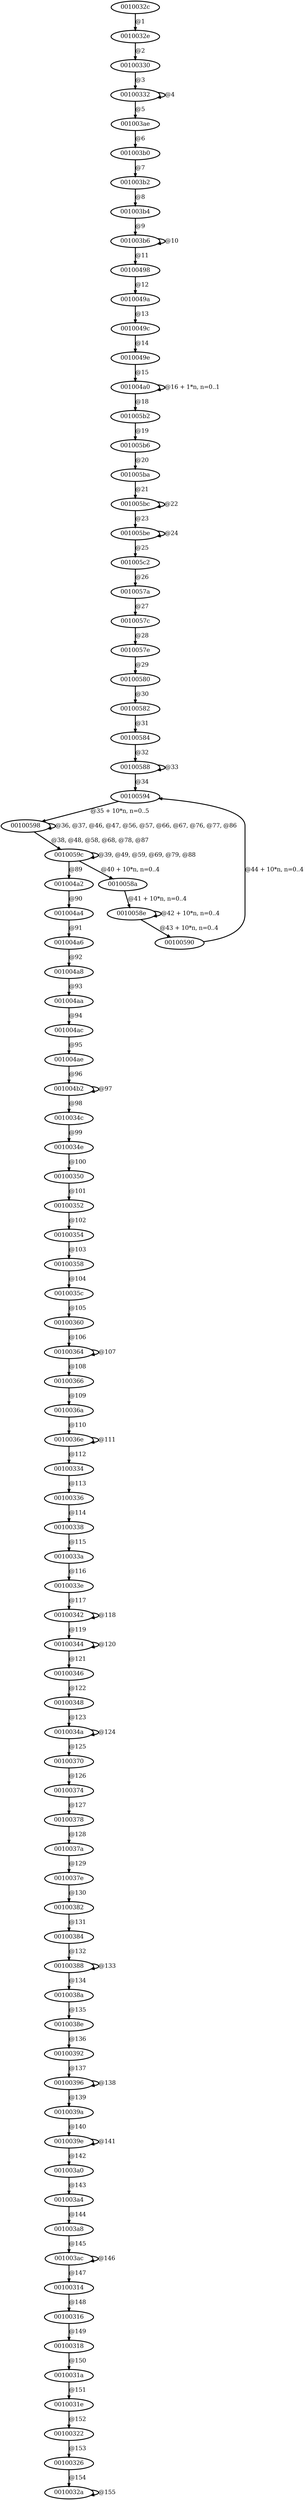 digraph G {
        node [style=rounded, penwidth=3, fontsize=20, shape=oval];
        "0010032c" -> "0010032e" [label="@1", color=black,arrowsize=1,style=bold,penwidth=3,fontsize=20];
"0010032e" -> "00100330" [label="@2", color=black,arrowsize=1,style=bold,penwidth=3,fontsize=20];
"00100330" -> "00100332" [label="@3", color=black,arrowsize=1,style=bold,penwidth=3,fontsize=20];
"00100332" -> "00100332" [label="@4", color=black,arrowsize=1,style=bold,penwidth=3,fontsize=20];
"00100332" -> "001003ae" [label="@5", color=black,arrowsize=1,style=bold,penwidth=3,fontsize=20];
"001003ae" -> "001003b0" [label="@6", color=black,arrowsize=1,style=bold,penwidth=3,fontsize=20];
"001003b0" -> "001003b2" [label="@7", color=black,arrowsize=1,style=bold,penwidth=3,fontsize=20];
"001003b2" -> "001003b4" [label="@8", color=black,arrowsize=1,style=bold,penwidth=3,fontsize=20];
"001003b4" -> "001003b6" [label="@9", color=black,arrowsize=1,style=bold,penwidth=3,fontsize=20];
"001003b6" -> "001003b6" [label="@10", color=black,arrowsize=1,style=bold,penwidth=3,fontsize=20];
"001003b6" -> "00100498" [label="@11", color=black,arrowsize=1,style=bold,penwidth=3,fontsize=20];
"00100498" -> "0010049a" [label="@12", color=black,arrowsize=1,style=bold,penwidth=3,fontsize=20];
"0010049a" -> "0010049c" [label="@13", color=black,arrowsize=1,style=bold,penwidth=3,fontsize=20];
"0010049c" -> "0010049e" [label="@14", color=black,arrowsize=1,style=bold,penwidth=3,fontsize=20];
"0010049e" -> "001004a0" [label="@15", color=black,arrowsize=1,style=bold,penwidth=3,fontsize=20];
"001004a0" -> "001004a0" [label="@16 + 1*n, n=0..1", color=black,arrowsize=1,style=bold,penwidth=3,fontsize=20];
"001004a0" -> "001005b2" [label="@18", color=black,arrowsize=1,style=bold,penwidth=3,fontsize=20];
"001005b2" -> "001005b6" [label="@19", color=black,arrowsize=1,style=bold,penwidth=3,fontsize=20];
"001005b6" -> "001005ba" [label="@20", color=black,arrowsize=1,style=bold,penwidth=3,fontsize=20];
"001005ba" -> "001005bc" [label="@21", color=black,arrowsize=1,style=bold,penwidth=3,fontsize=20];
"001005bc" -> "001005bc" [label="@22", color=black,arrowsize=1,style=bold,penwidth=3,fontsize=20];
"001005bc" -> "001005be" [label="@23", color=black,arrowsize=1,style=bold,penwidth=3,fontsize=20];
"001005be" -> "001005be" [label="@24", color=black,arrowsize=1,style=bold,penwidth=3,fontsize=20];
"001005be" -> "001005c2" [label="@25", color=black,arrowsize=1,style=bold,penwidth=3,fontsize=20];
"001005c2" -> "0010057a" [label="@26", color=black,arrowsize=1,style=bold,penwidth=3,fontsize=20];
"0010057a" -> "0010057c" [label="@27", color=black,arrowsize=1,style=bold,penwidth=3,fontsize=20];
"0010057c" -> "0010057e" [label="@28", color=black,arrowsize=1,style=bold,penwidth=3,fontsize=20];
"0010057e" -> "00100580" [label="@29", color=black,arrowsize=1,style=bold,penwidth=3,fontsize=20];
"00100580" -> "00100582" [label="@30", color=black,arrowsize=1,style=bold,penwidth=3,fontsize=20];
"00100582" -> "00100584" [label="@31", color=black,arrowsize=1,style=bold,penwidth=3,fontsize=20];
"00100584" -> "00100588" [label="@32", color=black,arrowsize=1,style=bold,penwidth=3,fontsize=20];
"00100588" -> "00100588" [label="@33", color=black,arrowsize=1,style=bold,penwidth=3,fontsize=20];
"00100588" -> "00100594" [label="@34", color=black,arrowsize=1,style=bold,penwidth=3,fontsize=20];
"00100594" -> "00100598" [label="@35 + 10*n, n=0..5", color=black,arrowsize=1,style=bold,penwidth=3,fontsize=20];
"00100598" -> "00100598" [label="@36, @37, @46, @47, @56, @57, @66, @67, @76, @77, @86", color=black,arrowsize=1,style=bold,penwidth=3,fontsize=20];
"00100598" -> "0010059c" [label="@38, @48, @58, @68, @78, @87", color=black,arrowsize=1,style=bold,penwidth=3,fontsize=20];
"0010059c" -> "0010059c" [label="@39, @49, @59, @69, @79, @88", color=black,arrowsize=1,style=bold,penwidth=3,fontsize=20];
"0010059c" -> "0010058a" [label="@40 + 10*n, n=0..4", color=black,arrowsize=1,style=bold,penwidth=3,fontsize=20];
"0010058a" -> "0010058e" [label="@41 + 10*n, n=0..4", color=black,arrowsize=1,style=bold,penwidth=3,fontsize=20];
"0010058e" -> "0010058e" [label="@42 + 10*n, n=0..4", color=black,arrowsize=1,style=bold,penwidth=3,fontsize=20];
"0010058e" -> "00100590" [label="@43 + 10*n, n=0..4", color=black,arrowsize=1,style=bold,penwidth=3,fontsize=20];
"00100590" -> "00100594" [label="@44 + 10*n, n=0..4", color=black,arrowsize=1,style=bold,penwidth=3,fontsize=20];
"0010059c" -> "001004a2" [label="@89", color=black,arrowsize=1,style=bold,penwidth=3,fontsize=20];
"001004a2" -> "001004a4" [label="@90", color=black,arrowsize=1,style=bold,penwidth=3,fontsize=20];
"001004a4" -> "001004a6" [label="@91", color=black,arrowsize=1,style=bold,penwidth=3,fontsize=20];
"001004a6" -> "001004a8" [label="@92", color=black,arrowsize=1,style=bold,penwidth=3,fontsize=20];
"001004a8" -> "001004aa" [label="@93", color=black,arrowsize=1,style=bold,penwidth=3,fontsize=20];
"001004aa" -> "001004ac" [label="@94", color=black,arrowsize=1,style=bold,penwidth=3,fontsize=20];
"001004ac" -> "001004ae" [label="@95", color=black,arrowsize=1,style=bold,penwidth=3,fontsize=20];
"001004ae" -> "001004b2" [label="@96", color=black,arrowsize=1,style=bold,penwidth=3,fontsize=20];
"001004b2" -> "001004b2" [label="@97", color=black,arrowsize=1,style=bold,penwidth=3,fontsize=20];
"001004b2" -> "0010034c" [label="@98", color=black,arrowsize=1,style=bold,penwidth=3,fontsize=20];
"0010034c" -> "0010034e" [label="@99", color=black,arrowsize=1,style=bold,penwidth=3,fontsize=20];
"0010034e" -> "00100350" [label="@100", color=black,arrowsize=1,style=bold,penwidth=3,fontsize=20];
"00100350" -> "00100352" [label="@101", color=black,arrowsize=1,style=bold,penwidth=3,fontsize=20];
"00100352" -> "00100354" [label="@102", color=black,arrowsize=1,style=bold,penwidth=3,fontsize=20];
"00100354" -> "00100358" [label="@103", color=black,arrowsize=1,style=bold,penwidth=3,fontsize=20];
"00100358" -> "0010035c" [label="@104", color=black,arrowsize=1,style=bold,penwidth=3,fontsize=20];
"0010035c" -> "00100360" [label="@105", color=black,arrowsize=1,style=bold,penwidth=3,fontsize=20];
"00100360" -> "00100364" [label="@106", color=black,arrowsize=1,style=bold,penwidth=3,fontsize=20];
"00100364" -> "00100364" [label="@107", color=black,arrowsize=1,style=bold,penwidth=3,fontsize=20];
"00100364" -> "00100366" [label="@108", color=black,arrowsize=1,style=bold,penwidth=3,fontsize=20];
"00100366" -> "0010036a" [label="@109", color=black,arrowsize=1,style=bold,penwidth=3,fontsize=20];
"0010036a" -> "0010036e" [label="@110", color=black,arrowsize=1,style=bold,penwidth=3,fontsize=20];
"0010036e" -> "0010036e" [label="@111", color=black,arrowsize=1,style=bold,penwidth=3,fontsize=20];
"0010036e" -> "00100334" [label="@112", color=black,arrowsize=1,style=bold,penwidth=3,fontsize=20];
"00100334" -> "00100336" [label="@113", color=black,arrowsize=1,style=bold,penwidth=3,fontsize=20];
"00100336" -> "00100338" [label="@114", color=black,arrowsize=1,style=bold,penwidth=3,fontsize=20];
"00100338" -> "0010033a" [label="@115", color=black,arrowsize=1,style=bold,penwidth=3,fontsize=20];
"0010033a" -> "0010033e" [label="@116", color=black,arrowsize=1,style=bold,penwidth=3,fontsize=20];
"0010033e" -> "00100342" [label="@117", color=black,arrowsize=1,style=bold,penwidth=3,fontsize=20];
"00100342" -> "00100342" [label="@118", color=black,arrowsize=1,style=bold,penwidth=3,fontsize=20];
"00100342" -> "00100344" [label="@119", color=black,arrowsize=1,style=bold,penwidth=3,fontsize=20];
"00100344" -> "00100344" [label="@120", color=black,arrowsize=1,style=bold,penwidth=3,fontsize=20];
"00100344" -> "00100346" [label="@121", color=black,arrowsize=1,style=bold,penwidth=3,fontsize=20];
"00100346" -> "00100348" [label="@122", color=black,arrowsize=1,style=bold,penwidth=3,fontsize=20];
"00100348" -> "0010034a" [label="@123", color=black,arrowsize=1,style=bold,penwidth=3,fontsize=20];
"0010034a" -> "0010034a" [label="@124", color=black,arrowsize=1,style=bold,penwidth=3,fontsize=20];
"0010034a" -> "00100370" [label="@125", color=black,arrowsize=1,style=bold,penwidth=3,fontsize=20];
"00100370" -> "00100374" [label="@126", color=black,arrowsize=1,style=bold,penwidth=3,fontsize=20];
"00100374" -> "00100378" [label="@127", color=black,arrowsize=1,style=bold,penwidth=3,fontsize=20];
"00100378" -> "0010037a" [label="@128", color=black,arrowsize=1,style=bold,penwidth=3,fontsize=20];
"0010037a" -> "0010037e" [label="@129", color=black,arrowsize=1,style=bold,penwidth=3,fontsize=20];
"0010037e" -> "00100382" [label="@130", color=black,arrowsize=1,style=bold,penwidth=3,fontsize=20];
"00100382" -> "00100384" [label="@131", color=black,arrowsize=1,style=bold,penwidth=3,fontsize=20];
"00100384" -> "00100388" [label="@132", color=black,arrowsize=1,style=bold,penwidth=3,fontsize=20];
"00100388" -> "00100388" [label="@133", color=black,arrowsize=1,style=bold,penwidth=3,fontsize=20];
"00100388" -> "0010038a" [label="@134", color=black,arrowsize=1,style=bold,penwidth=3,fontsize=20];
"0010038a" -> "0010038e" [label="@135", color=black,arrowsize=1,style=bold,penwidth=3,fontsize=20];
"0010038e" -> "00100392" [label="@136", color=black,arrowsize=1,style=bold,penwidth=3,fontsize=20];
"00100392" -> "00100396" [label="@137", color=black,arrowsize=1,style=bold,penwidth=3,fontsize=20];
"00100396" -> "00100396" [label="@138", color=black,arrowsize=1,style=bold,penwidth=3,fontsize=20];
"00100396" -> "0010039a" [label="@139", color=black,arrowsize=1,style=bold,penwidth=3,fontsize=20];
"0010039a" -> "0010039e" [label="@140", color=black,arrowsize=1,style=bold,penwidth=3,fontsize=20];
"0010039e" -> "0010039e" [label="@141", color=black,arrowsize=1,style=bold,penwidth=3,fontsize=20];
"0010039e" -> "001003a0" [label="@142", color=black,arrowsize=1,style=bold,penwidth=3,fontsize=20];
"001003a0" -> "001003a4" [label="@143", color=black,arrowsize=1,style=bold,penwidth=3,fontsize=20];
"001003a4" -> "001003a8" [label="@144", color=black,arrowsize=1,style=bold,penwidth=3,fontsize=20];
"001003a8" -> "001003ac" [label="@145", color=black,arrowsize=1,style=bold,penwidth=3,fontsize=20];
"001003ac" -> "001003ac" [label="@146", color=black,arrowsize=1,style=bold,penwidth=3,fontsize=20];
"001003ac" -> "00100314" [label="@147", color=black,arrowsize=1,style=bold,penwidth=3,fontsize=20];
"00100314" -> "00100316" [label="@148", color=black,arrowsize=1,style=bold,penwidth=3,fontsize=20];
"00100316" -> "00100318" [label="@149", color=black,arrowsize=1,style=bold,penwidth=3,fontsize=20];
"00100318" -> "0010031a" [label="@150", color=black,arrowsize=1,style=bold,penwidth=3,fontsize=20];
"0010031a" -> "0010031e" [label="@151", color=black,arrowsize=1,style=bold,penwidth=3,fontsize=20];
"0010031e" -> "00100322" [label="@152", color=black,arrowsize=1,style=bold,penwidth=3,fontsize=20];
"00100322" -> "00100326" [label="@153", color=black,arrowsize=1,style=bold,penwidth=3,fontsize=20];
"00100326" -> "0010032a" [label="@154", color=black,arrowsize=1,style=bold,penwidth=3,fontsize=20];
"0010032a" -> "0010032a" [label="@155", color=black,arrowsize=1,style=bold,penwidth=3,fontsize=20];
}

